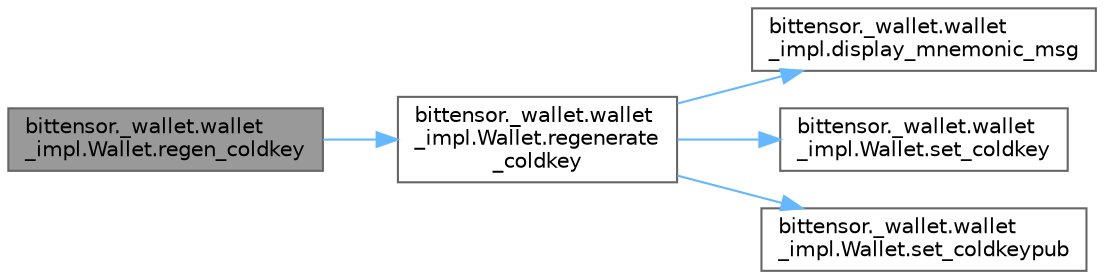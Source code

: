 digraph "bittensor._wallet.wallet_impl.Wallet.regen_coldkey"
{
 // LATEX_PDF_SIZE
  bgcolor="transparent";
  edge [fontname=Helvetica,fontsize=10,labelfontname=Helvetica,labelfontsize=10];
  node [fontname=Helvetica,fontsize=10,shape=box,height=0.2,width=0.4];
  rankdir="LR";
  Node1 [label="bittensor._wallet.wallet\l_impl.Wallet.regen_coldkey",height=0.2,width=0.4,color="gray40", fillcolor="grey60", style="filled", fontcolor="black",tooltip=" "];
  Node1 -> Node2 [color="steelblue1",style="solid"];
  Node2 [label="bittensor._wallet.wallet\l_impl.Wallet.regenerate\l_coldkey",height=0.2,width=0.4,color="grey40", fillcolor="white", style="filled",URL="$classbittensor_1_1__wallet_1_1wallet__impl_1_1_wallet.html#afb66bc2c08b70d0c9e9796ccdbf6621a",tooltip=" "];
  Node2 -> Node3 [color="steelblue1",style="solid"];
  Node3 [label="bittensor._wallet.wallet\l_impl.display_mnemonic_msg",height=0.2,width=0.4,color="grey40", fillcolor="white", style="filled",URL="$namespacebittensor_1_1__wallet_1_1wallet__impl.html#aa2d8330744b6047752e501baf54b9c7e",tooltip=" "];
  Node2 -> Node4 [color="steelblue1",style="solid"];
  Node4 [label="bittensor._wallet.wallet\l_impl.Wallet.set_coldkey",height=0.2,width=0.4,color="grey40", fillcolor="white", style="filled",URL="$classbittensor_1_1__wallet_1_1wallet__impl_1_1_wallet.html#a28e076407b15c402f769c2927207ef16",tooltip=" "];
  Node2 -> Node5 [color="steelblue1",style="solid"];
  Node5 [label="bittensor._wallet.wallet\l_impl.Wallet.set_coldkeypub",height=0.2,width=0.4,color="grey40", fillcolor="white", style="filled",URL="$classbittensor_1_1__wallet_1_1wallet__impl_1_1_wallet.html#a2022e383c80371a7c3c71b8d443e8cf7",tooltip=" "];
}
